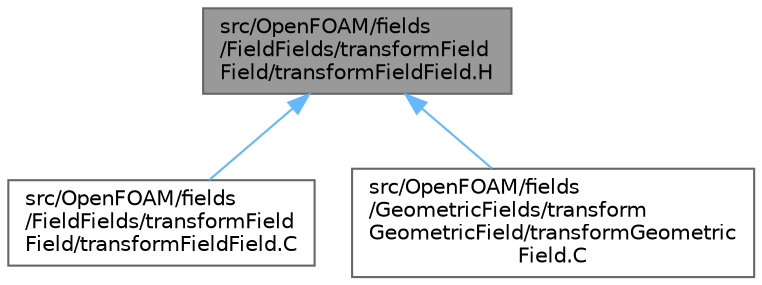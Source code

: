 digraph "src/OpenFOAM/fields/FieldFields/transformFieldField/transformFieldField.H"
{
 // LATEX_PDF_SIZE
  bgcolor="transparent";
  edge [fontname=Helvetica,fontsize=10,labelfontname=Helvetica,labelfontsize=10];
  node [fontname=Helvetica,fontsize=10,shape=box,height=0.2,width=0.4];
  Node1 [id="Node000001",label="src/OpenFOAM/fields\l/FieldFields/transformField\lField/transformFieldField.H",height=0.2,width=0.4,color="gray40", fillcolor="grey60", style="filled", fontcolor="black",tooltip="transformFieldField Spatial transformation functions for FieldField."];
  Node1 -> Node2 [id="edge1_Node000001_Node000002",dir="back",color="steelblue1",style="solid",tooltip=" "];
  Node2 [id="Node000002",label="src/OpenFOAM/fields\l/FieldFields/transformField\lField/transformFieldField.C",height=0.2,width=0.4,color="grey40", fillcolor="white", style="filled",URL="$transformFieldField_8C.html",tooltip=" "];
  Node1 -> Node3 [id="edge2_Node000001_Node000003",dir="back",color="steelblue1",style="solid",tooltip=" "];
  Node3 [id="Node000003",label="src/OpenFOAM/fields\l/GeometricFields/transform\lGeometricField/transformGeometric\lField.C",height=0.2,width=0.4,color="grey40", fillcolor="white", style="filled",URL="$transformGeometricField_8C.html",tooltip="Spatial transformation functions for FieldFields."];
}
